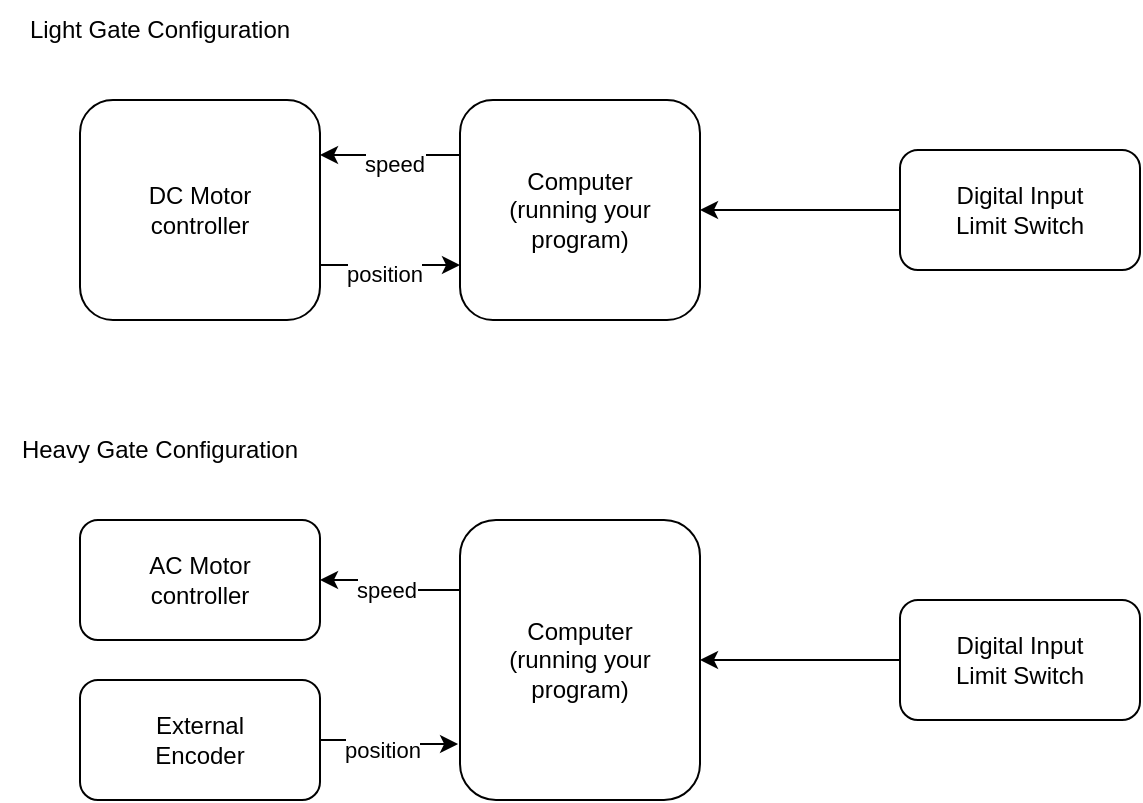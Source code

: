 <mxfile version="22.1.21" type="device">
  <diagram name="Page-1" id="_8k8ixN_uX5WebRWYYrb">
    <mxGraphModel dx="1026" dy="569" grid="1" gridSize="10" guides="1" tooltips="1" connect="1" arrows="1" fold="1" page="1" pageScale="1" pageWidth="827" pageHeight="1169" math="0" shadow="0">
      <root>
        <mxCell id="0" />
        <mxCell id="1" parent="0" />
        <mxCell id="QilN5nwg-XRG4o903NYg-12" style="edgeStyle=orthogonalEdgeStyle;rounded=0;orthogonalLoop=1;jettySize=auto;html=1;exitX=0;exitY=0.25;exitDx=0;exitDy=0;entryX=1;entryY=0.25;entryDx=0;entryDy=0;" edge="1" parent="1" source="QilN5nwg-XRG4o903NYg-1" target="QilN5nwg-XRG4o903NYg-2">
          <mxGeometry relative="1" as="geometry" />
        </mxCell>
        <mxCell id="QilN5nwg-XRG4o903NYg-19" value="speed" style="edgeLabel;html=1;align=center;verticalAlign=middle;resizable=0;points=[];" vertex="1" connectable="0" parent="QilN5nwg-XRG4o903NYg-12">
          <mxGeometry x="-0.057" y="4" relative="1" as="geometry">
            <mxPoint as="offset" />
          </mxGeometry>
        </mxCell>
        <mxCell id="QilN5nwg-XRG4o903NYg-1" value="Computer&lt;br&gt;(running your program)" style="rounded=1;whiteSpace=wrap;html=1;" vertex="1" parent="1">
          <mxGeometry x="330" y="120" width="120" height="110" as="geometry" />
        </mxCell>
        <mxCell id="QilN5nwg-XRG4o903NYg-13" style="edgeStyle=orthogonalEdgeStyle;rounded=0;orthogonalLoop=1;jettySize=auto;html=1;exitX=1;exitY=0.75;exitDx=0;exitDy=0;entryX=0;entryY=0.75;entryDx=0;entryDy=0;" edge="1" parent="1" source="QilN5nwg-XRG4o903NYg-2" target="QilN5nwg-XRG4o903NYg-1">
          <mxGeometry relative="1" as="geometry" />
        </mxCell>
        <mxCell id="QilN5nwg-XRG4o903NYg-18" value="position" style="edgeLabel;html=1;align=center;verticalAlign=middle;resizable=0;points=[];" vertex="1" connectable="0" parent="QilN5nwg-XRG4o903NYg-13">
          <mxGeometry x="-0.086" y="-3" relative="1" as="geometry">
            <mxPoint y="1" as="offset" />
          </mxGeometry>
        </mxCell>
        <mxCell id="QilN5nwg-XRG4o903NYg-2" value="DC Motor&lt;br&gt;controller" style="rounded=1;whiteSpace=wrap;html=1;" vertex="1" parent="1">
          <mxGeometry x="140" y="120" width="120" height="110" as="geometry" />
        </mxCell>
        <mxCell id="QilN5nwg-XRG4o903NYg-3" value="Light Gate Configuration" style="text;html=1;strokeColor=none;fillColor=none;align=center;verticalAlign=middle;whiteSpace=wrap;rounded=0;" vertex="1" parent="1">
          <mxGeometry x="100" y="70" width="160" height="30" as="geometry" />
        </mxCell>
        <mxCell id="QilN5nwg-XRG4o903NYg-5" value="" style="edgeStyle=orthogonalEdgeStyle;rounded=0;orthogonalLoop=1;jettySize=auto;html=1;" edge="1" parent="1" source="QilN5nwg-XRG4o903NYg-4" target="QilN5nwg-XRG4o903NYg-1">
          <mxGeometry relative="1" as="geometry" />
        </mxCell>
        <mxCell id="QilN5nwg-XRG4o903NYg-4" value="Digital Input&lt;br&gt;Limit Switch" style="rounded=1;whiteSpace=wrap;html=1;" vertex="1" parent="1">
          <mxGeometry x="550" y="145" width="120" height="60" as="geometry" />
        </mxCell>
        <mxCell id="QilN5nwg-XRG4o903NYg-14" style="edgeStyle=orthogonalEdgeStyle;rounded=0;orthogonalLoop=1;jettySize=auto;html=1;exitX=0;exitY=0.25;exitDx=0;exitDy=0;entryX=1;entryY=0.5;entryDx=0;entryDy=0;" edge="1" parent="1" source="QilN5nwg-XRG4o903NYg-6" target="QilN5nwg-XRG4o903NYg-7">
          <mxGeometry relative="1" as="geometry" />
        </mxCell>
        <mxCell id="QilN5nwg-XRG4o903NYg-17" value="speed" style="edgeLabel;html=1;align=center;verticalAlign=middle;resizable=0;points=[];" vertex="1" connectable="0" parent="QilN5nwg-XRG4o903NYg-14">
          <mxGeometry x="-0.067" y="2" relative="1" as="geometry">
            <mxPoint as="offset" />
          </mxGeometry>
        </mxCell>
        <mxCell id="QilN5nwg-XRG4o903NYg-6" value="Computer&lt;br&gt;(running your program)" style="rounded=1;whiteSpace=wrap;html=1;" vertex="1" parent="1">
          <mxGeometry x="330" y="330" width="120" height="140" as="geometry" />
        </mxCell>
        <mxCell id="QilN5nwg-XRG4o903NYg-7" value="AC Motor&lt;br&gt;controller" style="rounded=1;whiteSpace=wrap;html=1;" vertex="1" parent="1">
          <mxGeometry x="140" y="330" width="120" height="60" as="geometry" />
        </mxCell>
        <mxCell id="QilN5nwg-XRG4o903NYg-8" value="Heavy Gate Configuration" style="text;html=1;strokeColor=none;fillColor=none;align=center;verticalAlign=middle;whiteSpace=wrap;rounded=0;" vertex="1" parent="1">
          <mxGeometry x="100" y="280" width="160" height="30" as="geometry" />
        </mxCell>
        <mxCell id="QilN5nwg-XRG4o903NYg-9" value="" style="edgeStyle=orthogonalEdgeStyle;rounded=0;orthogonalLoop=1;jettySize=auto;html=1;" edge="1" parent="1" source="QilN5nwg-XRG4o903NYg-10" target="QilN5nwg-XRG4o903NYg-6">
          <mxGeometry relative="1" as="geometry" />
        </mxCell>
        <mxCell id="QilN5nwg-XRG4o903NYg-10" value="Digital Input&lt;br&gt;Limit Switch" style="rounded=1;whiteSpace=wrap;html=1;" vertex="1" parent="1">
          <mxGeometry x="550" y="370" width="120" height="60" as="geometry" />
        </mxCell>
        <mxCell id="QilN5nwg-XRG4o903NYg-15" value="" style="edgeStyle=orthogonalEdgeStyle;rounded=0;orthogonalLoop=1;jettySize=auto;html=1;entryX=-0.008;entryY=0.8;entryDx=0;entryDy=0;entryPerimeter=0;" edge="1" parent="1" source="QilN5nwg-XRG4o903NYg-11" target="QilN5nwg-XRG4o903NYg-6">
          <mxGeometry relative="1" as="geometry" />
        </mxCell>
        <mxCell id="QilN5nwg-XRG4o903NYg-16" value="position" style="edgeLabel;html=1;align=center;verticalAlign=middle;resizable=0;points=[];" vertex="1" connectable="0" parent="QilN5nwg-XRG4o903NYg-15">
          <mxGeometry x="0.042" y="-5" relative="1" as="geometry">
            <mxPoint x="-4" y="-2" as="offset" />
          </mxGeometry>
        </mxCell>
        <mxCell id="QilN5nwg-XRG4o903NYg-11" value="External&lt;br&gt;Encoder" style="rounded=1;whiteSpace=wrap;html=1;" vertex="1" parent="1">
          <mxGeometry x="140" y="410" width="120" height="60" as="geometry" />
        </mxCell>
      </root>
    </mxGraphModel>
  </diagram>
</mxfile>
